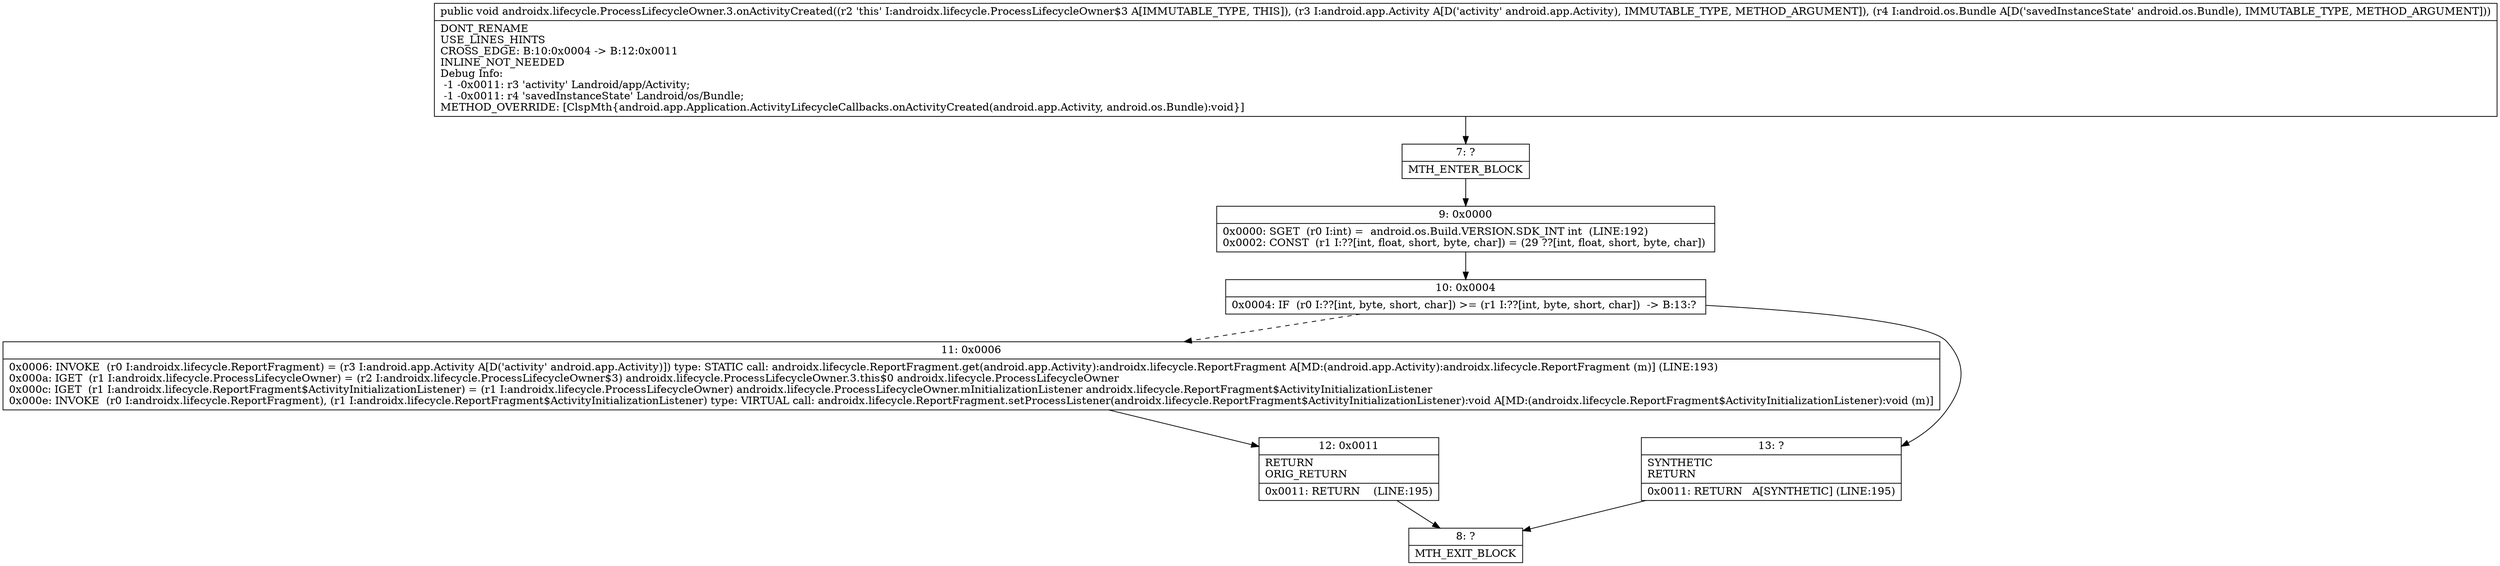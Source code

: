 digraph "CFG forandroidx.lifecycle.ProcessLifecycleOwner.3.onActivityCreated(Landroid\/app\/Activity;Landroid\/os\/Bundle;)V" {
Node_7 [shape=record,label="{7\:\ ?|MTH_ENTER_BLOCK\l}"];
Node_9 [shape=record,label="{9\:\ 0x0000|0x0000: SGET  (r0 I:int) =  android.os.Build.VERSION.SDK_INT int  (LINE:192)\l0x0002: CONST  (r1 I:??[int, float, short, byte, char]) = (29 ??[int, float, short, byte, char]) \l}"];
Node_10 [shape=record,label="{10\:\ 0x0004|0x0004: IF  (r0 I:??[int, byte, short, char]) \>= (r1 I:??[int, byte, short, char])  \-\> B:13:? \l}"];
Node_11 [shape=record,label="{11\:\ 0x0006|0x0006: INVOKE  (r0 I:androidx.lifecycle.ReportFragment) = (r3 I:android.app.Activity A[D('activity' android.app.Activity)]) type: STATIC call: androidx.lifecycle.ReportFragment.get(android.app.Activity):androidx.lifecycle.ReportFragment A[MD:(android.app.Activity):androidx.lifecycle.ReportFragment (m)] (LINE:193)\l0x000a: IGET  (r1 I:androidx.lifecycle.ProcessLifecycleOwner) = (r2 I:androidx.lifecycle.ProcessLifecycleOwner$3) androidx.lifecycle.ProcessLifecycleOwner.3.this$0 androidx.lifecycle.ProcessLifecycleOwner \l0x000c: IGET  (r1 I:androidx.lifecycle.ReportFragment$ActivityInitializationListener) = (r1 I:androidx.lifecycle.ProcessLifecycleOwner) androidx.lifecycle.ProcessLifecycleOwner.mInitializationListener androidx.lifecycle.ReportFragment$ActivityInitializationListener \l0x000e: INVOKE  (r0 I:androidx.lifecycle.ReportFragment), (r1 I:androidx.lifecycle.ReportFragment$ActivityInitializationListener) type: VIRTUAL call: androidx.lifecycle.ReportFragment.setProcessListener(androidx.lifecycle.ReportFragment$ActivityInitializationListener):void A[MD:(androidx.lifecycle.ReportFragment$ActivityInitializationListener):void (m)]\l}"];
Node_12 [shape=record,label="{12\:\ 0x0011|RETURN\lORIG_RETURN\l|0x0011: RETURN    (LINE:195)\l}"];
Node_8 [shape=record,label="{8\:\ ?|MTH_EXIT_BLOCK\l}"];
Node_13 [shape=record,label="{13\:\ ?|SYNTHETIC\lRETURN\l|0x0011: RETURN   A[SYNTHETIC] (LINE:195)\l}"];
MethodNode[shape=record,label="{public void androidx.lifecycle.ProcessLifecycleOwner.3.onActivityCreated((r2 'this' I:androidx.lifecycle.ProcessLifecycleOwner$3 A[IMMUTABLE_TYPE, THIS]), (r3 I:android.app.Activity A[D('activity' android.app.Activity), IMMUTABLE_TYPE, METHOD_ARGUMENT]), (r4 I:android.os.Bundle A[D('savedInstanceState' android.os.Bundle), IMMUTABLE_TYPE, METHOD_ARGUMENT]))  | DONT_RENAME\lUSE_LINES_HINTS\lCROSS_EDGE: B:10:0x0004 \-\> B:12:0x0011\lINLINE_NOT_NEEDED\lDebug Info:\l  \-1 \-0x0011: r3 'activity' Landroid\/app\/Activity;\l  \-1 \-0x0011: r4 'savedInstanceState' Landroid\/os\/Bundle;\lMETHOD_OVERRIDE: [ClspMth\{android.app.Application.ActivityLifecycleCallbacks.onActivityCreated(android.app.Activity, android.os.Bundle):void\}]\l}"];
MethodNode -> Node_7;Node_7 -> Node_9;
Node_9 -> Node_10;
Node_10 -> Node_11[style=dashed];
Node_10 -> Node_13;
Node_11 -> Node_12;
Node_12 -> Node_8;
Node_13 -> Node_8;
}

